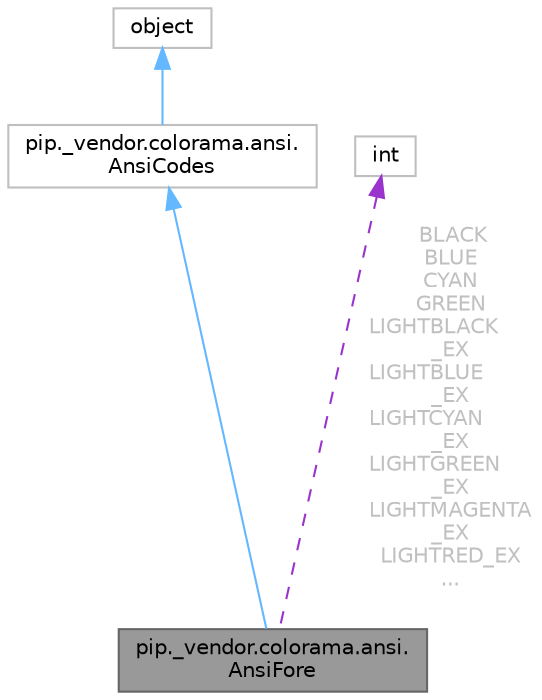 digraph "pip._vendor.colorama.ansi.AnsiFore"
{
 // LATEX_PDF_SIZE
  bgcolor="transparent";
  edge [fontname=Helvetica,fontsize=10,labelfontname=Helvetica,labelfontsize=10];
  node [fontname=Helvetica,fontsize=10,shape=box,height=0.2,width=0.4];
  Node1 [id="Node000001",label="pip._vendor.colorama.ansi.\lAnsiFore",height=0.2,width=0.4,color="gray40", fillcolor="grey60", style="filled", fontcolor="black",tooltip=" "];
  Node2 -> Node1 [id="edge4_Node000001_Node000002",dir="back",color="steelblue1",style="solid",tooltip=" "];
  Node2 [id="Node000002",label="pip._vendor.colorama.ansi.\lAnsiCodes",height=0.2,width=0.4,color="grey75", fillcolor="white", style="filled",URL="$d6/d68/classpip_1_1__vendor_1_1colorama_1_1ansi_1_1AnsiCodes.html",tooltip=" "];
  Node3 -> Node2 [id="edge5_Node000002_Node000003",dir="back",color="steelblue1",style="solid",tooltip=" "];
  Node3 [id="Node000003",label="object",height=0.2,width=0.4,color="grey75", fillcolor="white", style="filled",tooltip=" "];
  Node4 -> Node1 [id="edge6_Node000001_Node000004",dir="back",color="darkorchid3",style="dashed",tooltip=" ",label=" BLACK\nBLUE\nCYAN\nGREEN\nLIGHTBLACK\l_EX\nLIGHTBLUE\l_EX\nLIGHTCYAN\l_EX\nLIGHTGREEN\l_EX\nLIGHTMAGENTA\l_EX\nLIGHTRED_EX\n...",fontcolor="grey" ];
  Node4 [id="Node000004",label="int",height=0.2,width=0.4,color="grey75", fillcolor="white", style="filled",tooltip=" "];
}
